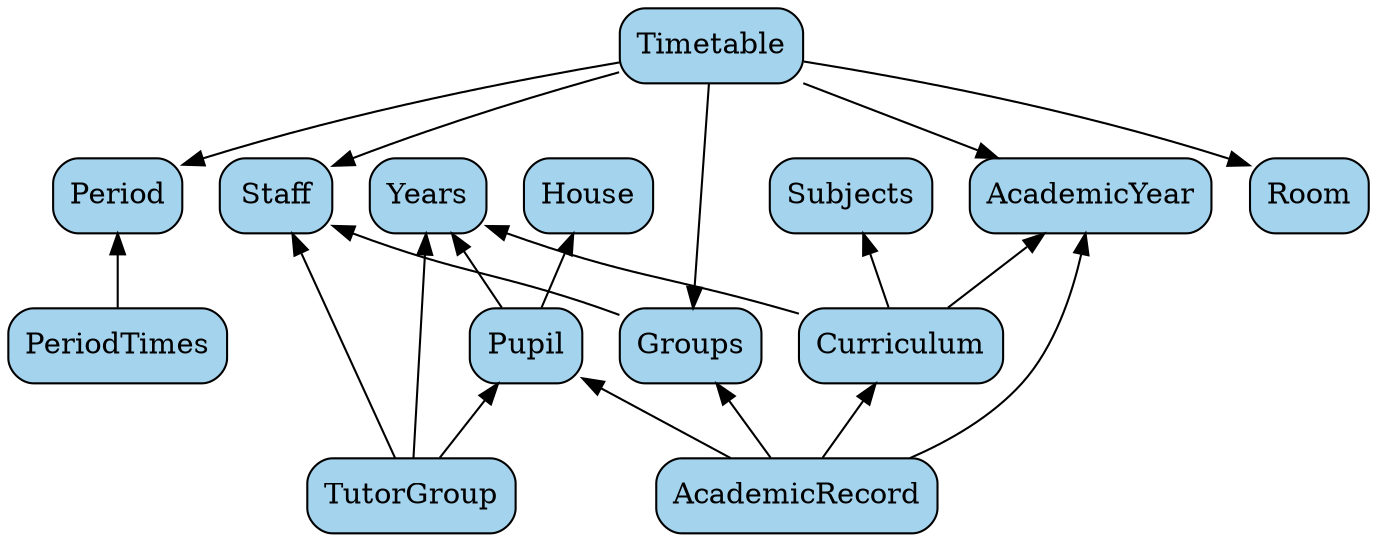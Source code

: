 digraph tables {
  rankdir=BT;
  node [shape=box, style="filled,rounded", fillcolor=lightskyblue2];
  
    "AcademicRecord" -> "AcademicYear";
    "AcademicRecord" -> "Pupil";
    "AcademicRecord" -> "Groups";
    "AcademicRecord" -> "Curriculum";
    "Curriculum"     -> "AcademicYear";
    "Curriculum"     -> "Years";
    "Curriculum"     -> "Subjects";
    "Groups"         -> "Staff";
    "PeriodTimes"    -> "Period";
    "Pupil"          -> "House";
    "Pupil"          -> "Years";
    "TutorGroup"     -> "Pupil";
    "TutorGroup"     -> "Staff";
    "TutorGroup"     -> "Years";
    "Groups"         -> "Timetable" [dir=back];
    "Staff"          -> "Timetable" [dir=back];
    "Room"           -> "Timetable" [dir=back];
    "Period"         -> "Timetable" [dir=back];
    "AcademicYear"   -> "Timetable" [dir=back];
  }